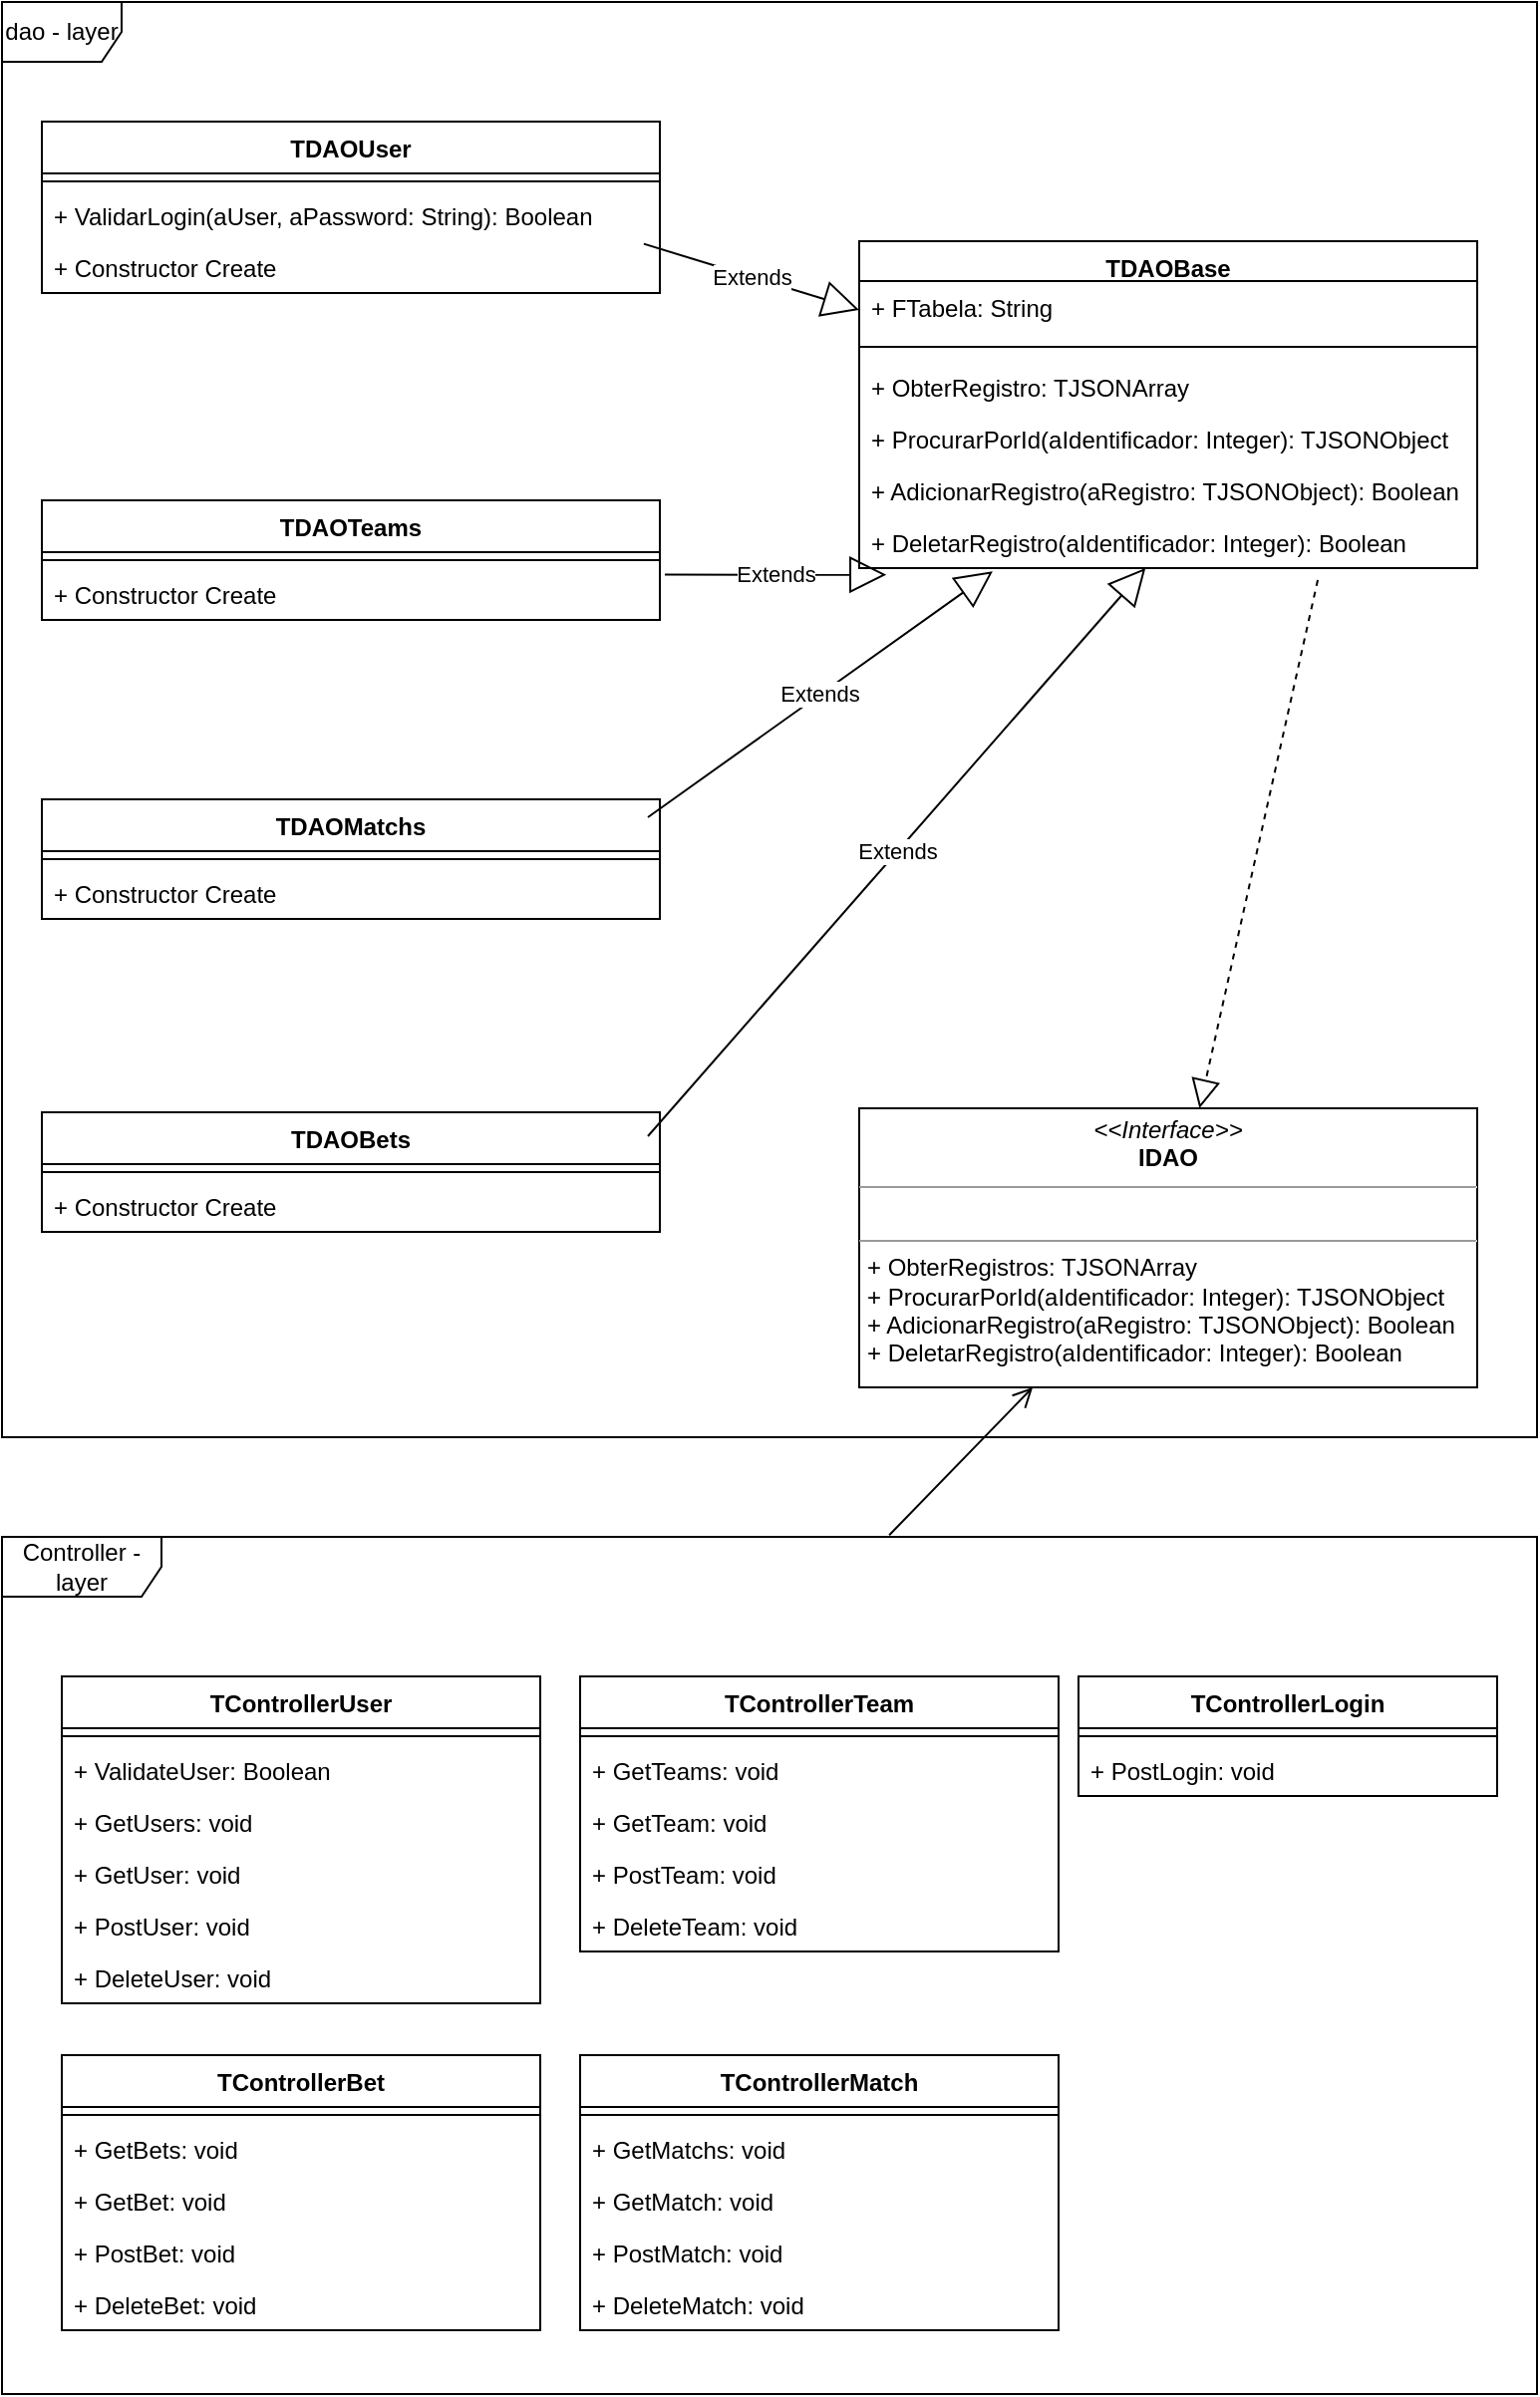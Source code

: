 <mxfile version="20.8.20" type="device"><diagram name="Página-1" id="4v-ir7DB7NUTX6bPPRyR"><mxGraphModel dx="1134" dy="2145" grid="1" gridSize="10" guides="1" tooltips="1" connect="1" arrows="1" fold="1" page="1" pageScale="1" pageWidth="827" pageHeight="1169" math="0" shadow="0"><root><mxCell id="0"/><mxCell id="1" parent="0"/><mxCell id="qS6DiDYk2PjgTgFD92xH-4" value="dao - layer" style="shape=umlFrame;whiteSpace=wrap;html=1;pointerEvents=0;" vertex="1" parent="1"><mxGeometry x="330" y="-40" width="770" height="720" as="geometry"/></mxCell><mxCell id="qS6DiDYk2PjgTgFD92xH-14" value="TDAOUser" style="swimlane;fontStyle=1;align=center;verticalAlign=top;childLayout=stackLayout;horizontal=1;startSize=26;horizontalStack=0;resizeParent=1;resizeParentMax=0;resizeLast=0;collapsible=1;marginBottom=0;" vertex="1" parent="1"><mxGeometry x="350" y="20" width="310" height="86" as="geometry"><mxRectangle x="350" y="190" width="100" height="30" as="alternateBounds"/></mxGeometry></mxCell><mxCell id="qS6DiDYk2PjgTgFD92xH-16" value="" style="line;strokeWidth=1;fillColor=none;align=left;verticalAlign=middle;spacingTop=-1;spacingLeft=3;spacingRight=3;rotatable=0;labelPosition=right;points=[];portConstraint=eastwest;strokeColor=inherit;" vertex="1" parent="qS6DiDYk2PjgTgFD92xH-14"><mxGeometry y="26" width="310" height="8" as="geometry"/></mxCell><mxCell id="qS6DiDYk2PjgTgFD92xH-22" value="+ ValidarLogin(aUser, aPassword: String): Boolean" style="text;strokeColor=none;fillColor=none;align=left;verticalAlign=top;spacingLeft=4;spacingRight=4;overflow=hidden;rotatable=0;points=[[0,0.5],[1,0.5]];portConstraint=eastwest;" vertex="1" parent="qS6DiDYk2PjgTgFD92xH-14"><mxGeometry y="34" width="310" height="26" as="geometry"/></mxCell><mxCell id="qS6DiDYk2PjgTgFD92xH-112" value="+ Constructor Create" style="text;strokeColor=none;fillColor=none;align=left;verticalAlign=top;spacingLeft=4;spacingRight=4;overflow=hidden;rotatable=0;points=[[0,0.5],[1,0.5]];portConstraint=eastwest;" vertex="1" parent="qS6DiDYk2PjgTgFD92xH-14"><mxGeometry y="60" width="310" height="26" as="geometry"/></mxCell><mxCell id="qS6DiDYk2PjgTgFD92xH-23" value="TDAOTeams&#10;" style="swimlane;fontStyle=1;align=center;verticalAlign=top;childLayout=stackLayout;horizontal=1;startSize=26;horizontalStack=0;resizeParent=1;resizeParentMax=0;resizeLast=0;collapsible=1;marginBottom=0;" vertex="1" parent="1"><mxGeometry x="350" y="210" width="310" height="60" as="geometry"/></mxCell><mxCell id="qS6DiDYk2PjgTgFD92xH-25" value="" style="line;strokeWidth=1;fillColor=none;align=left;verticalAlign=middle;spacingTop=-1;spacingLeft=3;spacingRight=3;rotatable=0;labelPosition=right;points=[];portConstraint=eastwest;strokeColor=inherit;" vertex="1" parent="qS6DiDYk2PjgTgFD92xH-23"><mxGeometry y="26" width="310" height="8" as="geometry"/></mxCell><mxCell id="qS6DiDYk2PjgTgFD92xH-113" value="+ Constructor Create" style="text;strokeColor=none;fillColor=none;align=left;verticalAlign=top;spacingLeft=4;spacingRight=4;overflow=hidden;rotatable=0;points=[[0,0.5],[1,0.5]];portConstraint=eastwest;" vertex="1" parent="qS6DiDYk2PjgTgFD92xH-23"><mxGeometry y="34" width="310" height="26" as="geometry"/></mxCell><mxCell id="qS6DiDYk2PjgTgFD92xH-30" value="TDAOMatchs&#10;" style="swimlane;fontStyle=1;align=center;verticalAlign=top;childLayout=stackLayout;horizontal=1;startSize=26;horizontalStack=0;resizeParent=1;resizeParentMax=0;resizeLast=0;collapsible=1;marginBottom=0;" vertex="1" parent="1"><mxGeometry x="350" y="360" width="310" height="60" as="geometry"/></mxCell><mxCell id="qS6DiDYk2PjgTgFD92xH-31" value="" style="line;strokeWidth=1;fillColor=none;align=left;verticalAlign=middle;spacingTop=-1;spacingLeft=3;spacingRight=3;rotatable=0;labelPosition=right;points=[];portConstraint=eastwest;strokeColor=inherit;" vertex="1" parent="qS6DiDYk2PjgTgFD92xH-30"><mxGeometry y="26" width="310" height="8" as="geometry"/></mxCell><mxCell id="qS6DiDYk2PjgTgFD92xH-115" value="+ Constructor Create" style="text;strokeColor=none;fillColor=none;align=left;verticalAlign=top;spacingLeft=4;spacingRight=4;overflow=hidden;rotatable=0;points=[[0,0.5],[1,0.5]];portConstraint=eastwest;" vertex="1" parent="qS6DiDYk2PjgTgFD92xH-30"><mxGeometry y="34" width="310" height="26" as="geometry"/></mxCell><mxCell id="qS6DiDYk2PjgTgFD92xH-36" value="TDAOBets" style="swimlane;fontStyle=1;align=center;verticalAlign=top;childLayout=stackLayout;horizontal=1;startSize=26;horizontalStack=0;resizeParent=1;resizeParentMax=0;resizeLast=0;collapsible=1;marginBottom=0;" vertex="1" parent="1"><mxGeometry x="350" y="517" width="310" height="60" as="geometry"><mxRectangle x="350" y="190" width="100" height="30" as="alternateBounds"/></mxGeometry></mxCell><mxCell id="qS6DiDYk2PjgTgFD92xH-37" value="" style="line;strokeWidth=1;fillColor=none;align=left;verticalAlign=middle;spacingTop=-1;spacingLeft=3;spacingRight=3;rotatable=0;labelPosition=right;points=[];portConstraint=eastwest;strokeColor=inherit;" vertex="1" parent="qS6DiDYk2PjgTgFD92xH-36"><mxGeometry y="26" width="310" height="8" as="geometry"/></mxCell><mxCell id="qS6DiDYk2PjgTgFD92xH-116" value="+ Constructor Create" style="text;strokeColor=none;fillColor=none;align=left;verticalAlign=top;spacingLeft=4;spacingRight=4;overflow=hidden;rotatable=0;points=[[0,0.5],[1,0.5]];portConstraint=eastwest;" vertex="1" parent="qS6DiDYk2PjgTgFD92xH-36"><mxGeometry y="34" width="310" height="26" as="geometry"/></mxCell><mxCell id="qS6DiDYk2PjgTgFD92xH-43" value="&lt;p style=&quot;margin:0px;margin-top:4px;text-align:center;&quot;&gt;&lt;i&gt;&amp;lt;&amp;lt;Interface&amp;gt;&amp;gt;&lt;/i&gt;&lt;br&gt;&lt;b&gt;IDAO&lt;/b&gt;&lt;/p&gt;&lt;hr size=&quot;1&quot;&gt;&lt;p style=&quot;margin:0px;margin-left:4px;&quot;&gt;&lt;br&gt;&lt;/p&gt;&lt;hr size=&quot;1&quot;&gt;&lt;p style=&quot;margin:0px;margin-left:4px;&quot;&gt;+ ObterRegistros: TJSONArray&lt;/p&gt;&lt;p style=&quot;margin:0px;margin-left:4px;&quot;&gt;+ ProcurarPorId(aIdentificador: Integer): TJSONObject&lt;/p&gt;&lt;p style=&quot;margin:0px;margin-left:4px;&quot;&gt;+ AdicionarRegistro(aRegistro: TJSONObject): Boolean&lt;/p&gt;&lt;p style=&quot;margin:0px;margin-left:4px;&quot;&gt;+ DeletarRegistro(aIdentificador: Integer): Boolean&lt;/p&gt;" style="verticalAlign=top;align=left;overflow=fill;fontSize=12;fontFamily=Helvetica;html=1;" vertex="1" parent="1"><mxGeometry x="760" y="515" width="310" height="140" as="geometry"/></mxCell><mxCell id="qS6DiDYk2PjgTgFD92xH-53" value="Controller - layer" style="shape=umlFrame;whiteSpace=wrap;html=1;pointerEvents=0;width=80;height=30;" vertex="1" parent="1"><mxGeometry x="330" y="730" width="770" height="430" as="geometry"/></mxCell><mxCell id="qS6DiDYk2PjgTgFD92xH-54" value="TControllerUser&#10;" style="swimlane;fontStyle=1;align=center;verticalAlign=top;childLayout=stackLayout;horizontal=1;startSize=26;horizontalStack=0;resizeParent=1;resizeParentMax=0;resizeLast=0;collapsible=1;marginBottom=0;" vertex="1" parent="1"><mxGeometry x="360" y="800" width="240" height="164" as="geometry"/></mxCell><mxCell id="qS6DiDYk2PjgTgFD92xH-56" value="" style="line;strokeWidth=1;fillColor=none;align=left;verticalAlign=middle;spacingTop=-1;spacingLeft=3;spacingRight=3;rotatable=0;labelPosition=right;points=[];portConstraint=eastwest;strokeColor=inherit;" vertex="1" parent="qS6DiDYk2PjgTgFD92xH-54"><mxGeometry y="26" width="240" height="8" as="geometry"/></mxCell><mxCell id="qS6DiDYk2PjgTgFD92xH-57" value="+ ValidateUser: Boolean" style="text;strokeColor=none;fillColor=none;align=left;verticalAlign=top;spacingLeft=4;spacingRight=4;overflow=hidden;rotatable=0;points=[[0,0.5],[1,0.5]];portConstraint=eastwest;" vertex="1" parent="qS6DiDYk2PjgTgFD92xH-54"><mxGeometry y="34" width="240" height="26" as="geometry"/></mxCell><mxCell id="qS6DiDYk2PjgTgFD92xH-58" value="+ GetUsers: void&#10;" style="text;strokeColor=none;fillColor=none;align=left;verticalAlign=top;spacingLeft=4;spacingRight=4;overflow=hidden;rotatable=0;points=[[0,0.5],[1,0.5]];portConstraint=eastwest;" vertex="1" parent="qS6DiDYk2PjgTgFD92xH-54"><mxGeometry y="60" width="240" height="26" as="geometry"/></mxCell><mxCell id="qS6DiDYk2PjgTgFD92xH-59" value="+ GetUser: void&#10;" style="text;strokeColor=none;fillColor=none;align=left;verticalAlign=top;spacingLeft=4;spacingRight=4;overflow=hidden;rotatable=0;points=[[0,0.5],[1,0.5]];portConstraint=eastwest;" vertex="1" parent="qS6DiDYk2PjgTgFD92xH-54"><mxGeometry y="86" width="240" height="26" as="geometry"/></mxCell><mxCell id="qS6DiDYk2PjgTgFD92xH-60" value="+ PostUser: void" style="text;strokeColor=none;fillColor=none;align=left;verticalAlign=top;spacingLeft=4;spacingRight=4;overflow=hidden;rotatable=0;points=[[0,0.5],[1,0.5]];portConstraint=eastwest;" vertex="1" parent="qS6DiDYk2PjgTgFD92xH-54"><mxGeometry y="112" width="240" height="26" as="geometry"/></mxCell><mxCell id="qS6DiDYk2PjgTgFD92xH-61" value="+ DeleteUser: void" style="text;strokeColor=none;fillColor=none;align=left;verticalAlign=top;spacingLeft=4;spacingRight=4;overflow=hidden;rotatable=0;points=[[0,0.5],[1,0.5]];portConstraint=eastwest;" vertex="1" parent="qS6DiDYk2PjgTgFD92xH-54"><mxGeometry y="138" width="240" height="26" as="geometry"/></mxCell><mxCell id="qS6DiDYk2PjgTgFD92xH-62" value="TControllerTeam" style="swimlane;fontStyle=1;align=center;verticalAlign=top;childLayout=stackLayout;horizontal=1;startSize=26;horizontalStack=0;resizeParent=1;resizeParentMax=0;resizeLast=0;collapsible=1;marginBottom=0;" vertex="1" parent="1"><mxGeometry x="620" y="800" width="240" height="138" as="geometry"/></mxCell><mxCell id="qS6DiDYk2PjgTgFD92xH-63" value="" style="line;strokeWidth=1;fillColor=none;align=left;verticalAlign=middle;spacingTop=-1;spacingLeft=3;spacingRight=3;rotatable=0;labelPosition=right;points=[];portConstraint=eastwest;strokeColor=inherit;" vertex="1" parent="qS6DiDYk2PjgTgFD92xH-62"><mxGeometry y="26" width="240" height="8" as="geometry"/></mxCell><mxCell id="qS6DiDYk2PjgTgFD92xH-65" value="+ GetTeams: void&#10;" style="text;strokeColor=none;fillColor=none;align=left;verticalAlign=top;spacingLeft=4;spacingRight=4;overflow=hidden;rotatable=0;points=[[0,0.5],[1,0.5]];portConstraint=eastwest;" vertex="1" parent="qS6DiDYk2PjgTgFD92xH-62"><mxGeometry y="34" width="240" height="26" as="geometry"/></mxCell><mxCell id="qS6DiDYk2PjgTgFD92xH-66" value="+ GetTeam: void&#10;" style="text;strokeColor=none;fillColor=none;align=left;verticalAlign=top;spacingLeft=4;spacingRight=4;overflow=hidden;rotatable=0;points=[[0,0.5],[1,0.5]];portConstraint=eastwest;" vertex="1" parent="qS6DiDYk2PjgTgFD92xH-62"><mxGeometry y="60" width="240" height="26" as="geometry"/></mxCell><mxCell id="qS6DiDYk2PjgTgFD92xH-67" value="+ PostTeam: void" style="text;strokeColor=none;fillColor=none;align=left;verticalAlign=top;spacingLeft=4;spacingRight=4;overflow=hidden;rotatable=0;points=[[0,0.5],[1,0.5]];portConstraint=eastwest;" vertex="1" parent="qS6DiDYk2PjgTgFD92xH-62"><mxGeometry y="86" width="240" height="26" as="geometry"/></mxCell><mxCell id="qS6DiDYk2PjgTgFD92xH-68" value="+ DeleteTeam: void" style="text;strokeColor=none;fillColor=none;align=left;verticalAlign=top;spacingLeft=4;spacingRight=4;overflow=hidden;rotatable=0;points=[[0,0.5],[1,0.5]];portConstraint=eastwest;" vertex="1" parent="qS6DiDYk2PjgTgFD92xH-62"><mxGeometry y="112" width="240" height="26" as="geometry"/></mxCell><mxCell id="qS6DiDYk2PjgTgFD92xH-69" value="TControllerBet&#10;" style="swimlane;fontStyle=1;align=center;verticalAlign=top;childLayout=stackLayout;horizontal=1;startSize=26;horizontalStack=0;resizeParent=1;resizeParentMax=0;resizeLast=0;collapsible=1;marginBottom=0;" vertex="1" parent="1"><mxGeometry x="360" y="990" width="240" height="138" as="geometry"/></mxCell><mxCell id="qS6DiDYk2PjgTgFD92xH-70" value="" style="line;strokeWidth=1;fillColor=none;align=left;verticalAlign=middle;spacingTop=-1;spacingLeft=3;spacingRight=3;rotatable=0;labelPosition=right;points=[];portConstraint=eastwest;strokeColor=inherit;" vertex="1" parent="qS6DiDYk2PjgTgFD92xH-69"><mxGeometry y="26" width="240" height="8" as="geometry"/></mxCell><mxCell id="qS6DiDYk2PjgTgFD92xH-71" value="+ GetBets: void&#10;" style="text;strokeColor=none;fillColor=none;align=left;verticalAlign=top;spacingLeft=4;spacingRight=4;overflow=hidden;rotatable=0;points=[[0,0.5],[1,0.5]];portConstraint=eastwest;" vertex="1" parent="qS6DiDYk2PjgTgFD92xH-69"><mxGeometry y="34" width="240" height="26" as="geometry"/></mxCell><mxCell id="qS6DiDYk2PjgTgFD92xH-72" value="+ GetBet: void&#10;" style="text;strokeColor=none;fillColor=none;align=left;verticalAlign=top;spacingLeft=4;spacingRight=4;overflow=hidden;rotatable=0;points=[[0,0.5],[1,0.5]];portConstraint=eastwest;" vertex="1" parent="qS6DiDYk2PjgTgFD92xH-69"><mxGeometry y="60" width="240" height="26" as="geometry"/></mxCell><mxCell id="qS6DiDYk2PjgTgFD92xH-73" value="+ PostBet: void" style="text;strokeColor=none;fillColor=none;align=left;verticalAlign=top;spacingLeft=4;spacingRight=4;overflow=hidden;rotatable=0;points=[[0,0.5],[1,0.5]];portConstraint=eastwest;" vertex="1" parent="qS6DiDYk2PjgTgFD92xH-69"><mxGeometry y="86" width="240" height="26" as="geometry"/></mxCell><mxCell id="qS6DiDYk2PjgTgFD92xH-74" value="+ DeleteBet: void" style="text;strokeColor=none;fillColor=none;align=left;verticalAlign=top;spacingLeft=4;spacingRight=4;overflow=hidden;rotatable=0;points=[[0,0.5],[1,0.5]];portConstraint=eastwest;" vertex="1" parent="qS6DiDYk2PjgTgFD92xH-69"><mxGeometry y="112" width="240" height="26" as="geometry"/></mxCell><mxCell id="qS6DiDYk2PjgTgFD92xH-75" value="TControllerMatch&#10;" style="swimlane;fontStyle=1;align=center;verticalAlign=top;childLayout=stackLayout;horizontal=1;startSize=26;horizontalStack=0;resizeParent=1;resizeParentMax=0;resizeLast=0;collapsible=1;marginBottom=0;" vertex="1" parent="1"><mxGeometry x="620" y="990" width="240" height="138" as="geometry"/></mxCell><mxCell id="qS6DiDYk2PjgTgFD92xH-76" value="" style="line;strokeWidth=1;fillColor=none;align=left;verticalAlign=middle;spacingTop=-1;spacingLeft=3;spacingRight=3;rotatable=0;labelPosition=right;points=[];portConstraint=eastwest;strokeColor=inherit;" vertex="1" parent="qS6DiDYk2PjgTgFD92xH-75"><mxGeometry y="26" width="240" height="8" as="geometry"/></mxCell><mxCell id="qS6DiDYk2PjgTgFD92xH-77" value="+ GetMatchs: void&#10;" style="text;strokeColor=none;fillColor=none;align=left;verticalAlign=top;spacingLeft=4;spacingRight=4;overflow=hidden;rotatable=0;points=[[0,0.5],[1,0.5]];portConstraint=eastwest;" vertex="1" parent="qS6DiDYk2PjgTgFD92xH-75"><mxGeometry y="34" width="240" height="26" as="geometry"/></mxCell><mxCell id="qS6DiDYk2PjgTgFD92xH-78" value="+ GetMatch: void&#10;" style="text;strokeColor=none;fillColor=none;align=left;verticalAlign=top;spacingLeft=4;spacingRight=4;overflow=hidden;rotatable=0;points=[[0,0.5],[1,0.5]];portConstraint=eastwest;" vertex="1" parent="qS6DiDYk2PjgTgFD92xH-75"><mxGeometry y="60" width="240" height="26" as="geometry"/></mxCell><mxCell id="qS6DiDYk2PjgTgFD92xH-79" value="+ PostMatch: void" style="text;strokeColor=none;fillColor=none;align=left;verticalAlign=top;spacingLeft=4;spacingRight=4;overflow=hidden;rotatable=0;points=[[0,0.5],[1,0.5]];portConstraint=eastwest;" vertex="1" parent="qS6DiDYk2PjgTgFD92xH-75"><mxGeometry y="86" width="240" height="26" as="geometry"/></mxCell><mxCell id="qS6DiDYk2PjgTgFD92xH-80" value="+ DeleteMatch: void" style="text;strokeColor=none;fillColor=none;align=left;verticalAlign=top;spacingLeft=4;spacingRight=4;overflow=hidden;rotatable=0;points=[[0,0.5],[1,0.5]];portConstraint=eastwest;" vertex="1" parent="qS6DiDYk2PjgTgFD92xH-75"><mxGeometry y="112" width="240" height="26" as="geometry"/></mxCell><mxCell id="qS6DiDYk2PjgTgFD92xH-81" value="TControllerLogin" style="swimlane;fontStyle=1;align=center;verticalAlign=top;childLayout=stackLayout;horizontal=1;startSize=26;horizontalStack=0;resizeParent=1;resizeParentMax=0;resizeLast=0;collapsible=1;marginBottom=0;" vertex="1" parent="1"><mxGeometry x="870" y="800" width="210" height="60" as="geometry"/></mxCell><mxCell id="qS6DiDYk2PjgTgFD92xH-82" value="" style="line;strokeWidth=1;fillColor=none;align=left;verticalAlign=middle;spacingTop=-1;spacingLeft=3;spacingRight=3;rotatable=0;labelPosition=right;points=[];portConstraint=eastwest;strokeColor=inherit;" vertex="1" parent="qS6DiDYk2PjgTgFD92xH-81"><mxGeometry y="26" width="210" height="8" as="geometry"/></mxCell><mxCell id="qS6DiDYk2PjgTgFD92xH-86" value="+ PostLogin: void" style="text;strokeColor=none;fillColor=none;align=left;verticalAlign=top;spacingLeft=4;spacingRight=4;overflow=hidden;rotatable=0;points=[[0,0.5],[1,0.5]];portConstraint=eastwest;" vertex="1" parent="qS6DiDYk2PjgTgFD92xH-81"><mxGeometry y="34" width="210" height="26" as="geometry"/></mxCell><mxCell id="qS6DiDYk2PjgTgFD92xH-95" value="" style="endArrow=open;startArrow=none;endFill=0;startFill=0;endSize=8;html=1;verticalAlign=bottom;labelBackgroundColor=none;strokeWidth=1;rounded=0;exitX=0.578;exitY=-0.002;exitDx=0;exitDy=0;exitPerimeter=0;" edge="1" parent="1" source="qS6DiDYk2PjgTgFD92xH-53" target="qS6DiDYk2PjgTgFD92xH-43"><mxGeometry width="160" relative="1" as="geometry"><mxPoint x="620" y="710" as="sourcePoint"/><mxPoint x="780" y="710" as="targetPoint"/></mxGeometry></mxCell><mxCell id="qS6DiDYk2PjgTgFD92xH-96" value="TDAOBase" style="swimlane;fontStyle=1;align=center;verticalAlign=top;childLayout=stackLayout;horizontal=1;startSize=20;horizontalStack=0;resizeParent=1;resizeParentMax=0;resizeLast=0;collapsible=1;marginBottom=0;" vertex="1" parent="1"><mxGeometry x="760" y="80" width="310" height="164" as="geometry"><mxRectangle x="350" y="190" width="100" height="30" as="alternateBounds"/></mxGeometry></mxCell><mxCell id="qS6DiDYk2PjgTgFD92xH-108" value="+ FTabela: String" style="text;strokeColor=none;fillColor=none;align=left;verticalAlign=top;spacingLeft=4;spacingRight=4;overflow=hidden;rotatable=0;points=[[0,0.5],[1,0.5]];portConstraint=eastwest;" vertex="1" parent="qS6DiDYk2PjgTgFD92xH-96"><mxGeometry y="20" width="310" height="26" as="geometry"/></mxCell><mxCell id="qS6DiDYk2PjgTgFD92xH-97" value="" style="line;strokeWidth=1;fillColor=none;align=left;verticalAlign=middle;spacingTop=-1;spacingLeft=3;spacingRight=3;rotatable=0;labelPosition=right;points=[];portConstraint=eastwest;strokeColor=inherit;" vertex="1" parent="qS6DiDYk2PjgTgFD92xH-96"><mxGeometry y="46" width="310" height="14" as="geometry"/></mxCell><mxCell id="qS6DiDYk2PjgTgFD92xH-98" value="+ ObterRegistro: TJSONArray" style="text;strokeColor=none;fillColor=none;align=left;verticalAlign=top;spacingLeft=4;spacingRight=4;overflow=hidden;rotatable=0;points=[[0,0.5],[1,0.5]];portConstraint=eastwest;" vertex="1" parent="qS6DiDYk2PjgTgFD92xH-96"><mxGeometry y="60" width="310" height="26" as="geometry"/></mxCell><mxCell id="qS6DiDYk2PjgTgFD92xH-99" value="+ ProcurarPorId(aIdentificador: Integer): TJSONObject" style="text;strokeColor=none;fillColor=none;align=left;verticalAlign=top;spacingLeft=4;spacingRight=4;overflow=hidden;rotatable=0;points=[[0,0.5],[1,0.5]];portConstraint=eastwest;" vertex="1" parent="qS6DiDYk2PjgTgFD92xH-96"><mxGeometry y="86" width="310" height="26" as="geometry"/></mxCell><mxCell id="qS6DiDYk2PjgTgFD92xH-100" value="+ AdicionarRegistro(aRegistro: TJSONObject): Boolean&#10;" style="text;strokeColor=none;fillColor=none;align=left;verticalAlign=top;spacingLeft=4;spacingRight=4;overflow=hidden;rotatable=0;points=[[0,0.5],[1,0.5]];portConstraint=eastwest;" vertex="1" parent="qS6DiDYk2PjgTgFD92xH-96"><mxGeometry y="112" width="310" height="26" as="geometry"/></mxCell><mxCell id="qS6DiDYk2PjgTgFD92xH-101" value="+ DeletarRegistro(aIdentificador: Integer): Boolean" style="text;strokeColor=none;fillColor=none;align=left;verticalAlign=top;spacingLeft=4;spacingRight=4;overflow=hidden;rotatable=0;points=[[0,0.5],[1,0.5]];portConstraint=eastwest;" vertex="1" parent="qS6DiDYk2PjgTgFD92xH-96"><mxGeometry y="138" width="310" height="26" as="geometry"/></mxCell><mxCell id="qS6DiDYk2PjgTgFD92xH-103" value="Extends" style="endArrow=block;endSize=16;endFill=0;html=1;rounded=0;exitX=0.974;exitY=1.051;exitDx=0;exitDy=0;exitPerimeter=0;" edge="1" parent="1" source="qS6DiDYk2PjgTgFD92xH-22" target="qS6DiDYk2PjgTgFD92xH-96"><mxGeometry width="160" relative="1" as="geometry"><mxPoint x="660" y="119" as="sourcePoint"/><mxPoint x="790" y="140" as="targetPoint"/></mxGeometry></mxCell><mxCell id="qS6DiDYk2PjgTgFD92xH-105" value="Extends" style="endArrow=block;endSize=16;endFill=0;html=1;rounded=0;exitX=1.008;exitY=0.127;exitDx=0;exitDy=0;exitPerimeter=0;entryX=0.044;entryY=1.128;entryDx=0;entryDy=0;entryPerimeter=0;" edge="1" parent="1" source="qS6DiDYk2PjgTgFD92xH-113" target="qS6DiDYk2PjgTgFD92xH-101"><mxGeometry width="160" relative="1" as="geometry"><mxPoint x="652" y="230" as="sourcePoint"/><mxPoint x="760" y="258" as="targetPoint"/></mxGeometry></mxCell><mxCell id="qS6DiDYk2PjgTgFD92xH-106" value="Extends" style="endArrow=block;endSize=16;endFill=0;html=1;rounded=0;exitX=0.974;exitY=1.051;exitDx=0;exitDy=0;exitPerimeter=0;entryX=0.216;entryY=1.064;entryDx=0;entryDy=0;entryPerimeter=0;" edge="1" parent="1" target="qS6DiDYk2PjgTgFD92xH-101"><mxGeometry width="160" relative="1" as="geometry"><mxPoint x="654" y="369" as="sourcePoint"/><mxPoint x="776" y="360" as="targetPoint"/></mxGeometry></mxCell><mxCell id="qS6DiDYk2PjgTgFD92xH-107" value="Extends" style="endArrow=block;endSize=16;endFill=0;html=1;rounded=0;exitX=0.974;exitY=1.051;exitDx=0;exitDy=0;exitPerimeter=0;" edge="1" parent="1" target="qS6DiDYk2PjgTgFD92xH-101"><mxGeometry width="160" relative="1" as="geometry"><mxPoint x="654" y="529" as="sourcePoint"/><mxPoint x="827" y="380" as="targetPoint"/></mxGeometry></mxCell><mxCell id="qS6DiDYk2PjgTgFD92xH-109" value="" style="endArrow=block;dashed=1;endFill=0;endSize=12;html=1;rounded=0;exitX=0.742;exitY=1.231;exitDx=0;exitDy=0;exitPerimeter=0;" edge="1" parent="1" source="qS6DiDYk2PjgTgFD92xH-101" target="qS6DiDYk2PjgTgFD92xH-43"><mxGeometry width="160" relative="1" as="geometry"><mxPoint x="890" y="290" as="sourcePoint"/><mxPoint x="1050" y="290" as="targetPoint"/></mxGeometry></mxCell></root></mxGraphModel></diagram></mxfile>